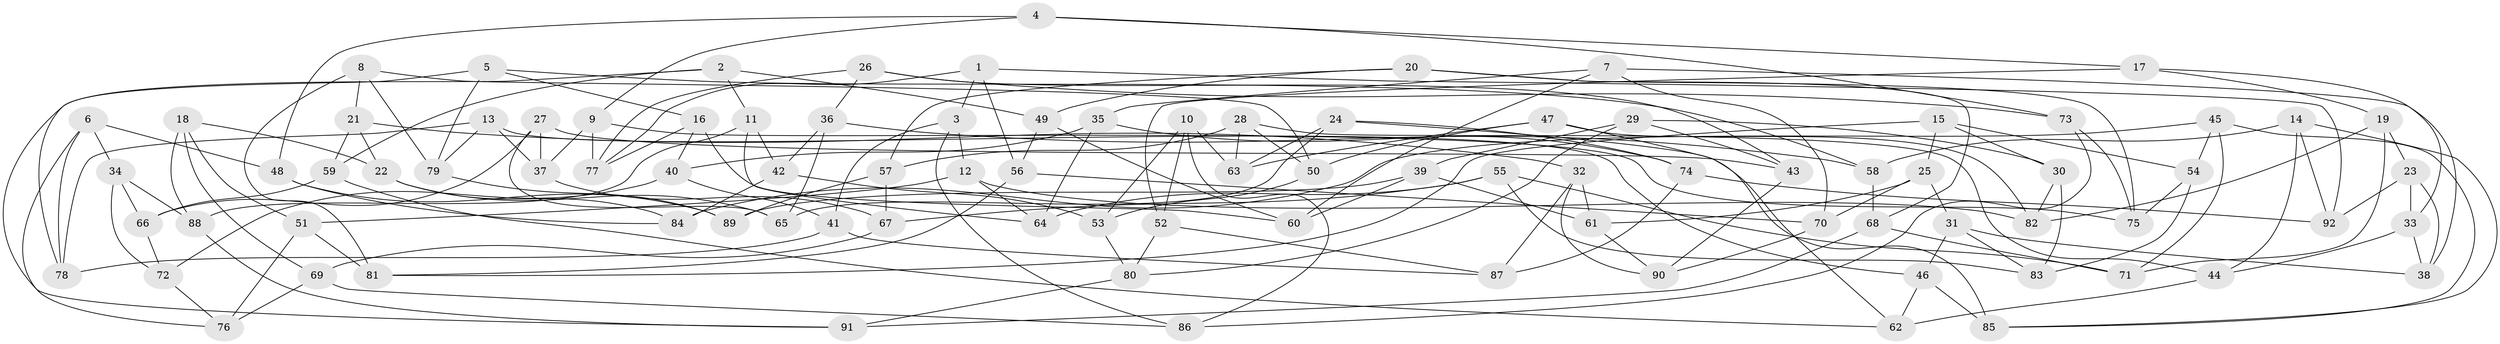 // Generated by graph-tools (version 1.1) at 2025/11/02/27/25 16:11:50]
// undirected, 92 vertices, 184 edges
graph export_dot {
graph [start="1"]
  node [color=gray90,style=filled];
  1;
  2;
  3;
  4;
  5;
  6;
  7;
  8;
  9;
  10;
  11;
  12;
  13;
  14;
  15;
  16;
  17;
  18;
  19;
  20;
  21;
  22;
  23;
  24;
  25;
  26;
  27;
  28;
  29;
  30;
  31;
  32;
  33;
  34;
  35;
  36;
  37;
  38;
  39;
  40;
  41;
  42;
  43;
  44;
  45;
  46;
  47;
  48;
  49;
  50;
  51;
  52;
  53;
  54;
  55;
  56;
  57;
  58;
  59;
  60;
  61;
  62;
  63;
  64;
  65;
  66;
  67;
  68;
  69;
  70;
  71;
  72;
  73;
  74;
  75;
  76;
  77;
  78;
  79;
  80;
  81;
  82;
  83;
  84;
  85;
  86;
  87;
  88;
  89;
  90;
  91;
  92;
  1 -- 3;
  1 -- 92;
  1 -- 77;
  1 -- 56;
  2 -- 11;
  2 -- 91;
  2 -- 59;
  2 -- 49;
  3 -- 86;
  3 -- 12;
  3 -- 41;
  4 -- 9;
  4 -- 73;
  4 -- 48;
  4 -- 17;
  5 -- 79;
  5 -- 78;
  5 -- 58;
  5 -- 16;
  6 -- 76;
  6 -- 48;
  6 -- 78;
  6 -- 34;
  7 -- 38;
  7 -- 70;
  7 -- 60;
  7 -- 35;
  8 -- 50;
  8 -- 81;
  8 -- 79;
  8 -- 21;
  9 -- 75;
  9 -- 77;
  9 -- 37;
  10 -- 53;
  10 -- 86;
  10 -- 52;
  10 -- 63;
  11 -- 64;
  11 -- 42;
  11 -- 88;
  12 -- 51;
  12 -- 64;
  12 -- 82;
  13 -- 46;
  13 -- 37;
  13 -- 78;
  13 -- 79;
  14 -- 44;
  14 -- 85;
  14 -- 92;
  14 -- 58;
  15 -- 25;
  15 -- 81;
  15 -- 54;
  15 -- 30;
  16 -- 40;
  16 -- 60;
  16 -- 77;
  17 -- 52;
  17 -- 19;
  17 -- 33;
  18 -- 22;
  18 -- 88;
  18 -- 69;
  18 -- 51;
  19 -- 82;
  19 -- 23;
  19 -- 71;
  20 -- 49;
  20 -- 75;
  20 -- 68;
  20 -- 57;
  21 -- 59;
  21 -- 32;
  21 -- 22;
  22 -- 65;
  22 -- 84;
  23 -- 33;
  23 -- 38;
  23 -- 92;
  24 -- 63;
  24 -- 74;
  24 -- 65;
  24 -- 85;
  25 -- 61;
  25 -- 31;
  25 -- 70;
  26 -- 77;
  26 -- 36;
  26 -- 43;
  26 -- 73;
  27 -- 66;
  27 -- 37;
  27 -- 43;
  27 -- 65;
  28 -- 57;
  28 -- 50;
  28 -- 44;
  28 -- 63;
  29 -- 80;
  29 -- 39;
  29 -- 43;
  29 -- 30;
  30 -- 83;
  30 -- 82;
  31 -- 83;
  31 -- 38;
  31 -- 46;
  32 -- 61;
  32 -- 87;
  32 -- 90;
  33 -- 44;
  33 -- 38;
  34 -- 72;
  34 -- 66;
  34 -- 88;
  35 -- 74;
  35 -- 64;
  35 -- 40;
  36 -- 58;
  36 -- 42;
  36 -- 65;
  37 -- 67;
  39 -- 61;
  39 -- 89;
  39 -- 60;
  40 -- 41;
  40 -- 72;
  41 -- 87;
  41 -- 78;
  42 -- 84;
  42 -- 53;
  43 -- 90;
  44 -- 62;
  45 -- 54;
  45 -- 71;
  45 -- 85;
  45 -- 84;
  46 -- 62;
  46 -- 85;
  47 -- 50;
  47 -- 63;
  47 -- 62;
  47 -- 82;
  48 -- 84;
  48 -- 89;
  49 -- 56;
  49 -- 60;
  50 -- 53;
  51 -- 81;
  51 -- 76;
  52 -- 87;
  52 -- 80;
  53 -- 80;
  54 -- 75;
  54 -- 83;
  55 -- 71;
  55 -- 64;
  55 -- 67;
  55 -- 83;
  56 -- 70;
  56 -- 81;
  57 -- 89;
  57 -- 67;
  58 -- 68;
  59 -- 66;
  59 -- 62;
  61 -- 90;
  66 -- 72;
  67 -- 69;
  68 -- 91;
  68 -- 71;
  69 -- 86;
  69 -- 76;
  70 -- 90;
  72 -- 76;
  73 -- 75;
  73 -- 86;
  74 -- 92;
  74 -- 87;
  79 -- 89;
  80 -- 91;
  88 -- 91;
}
